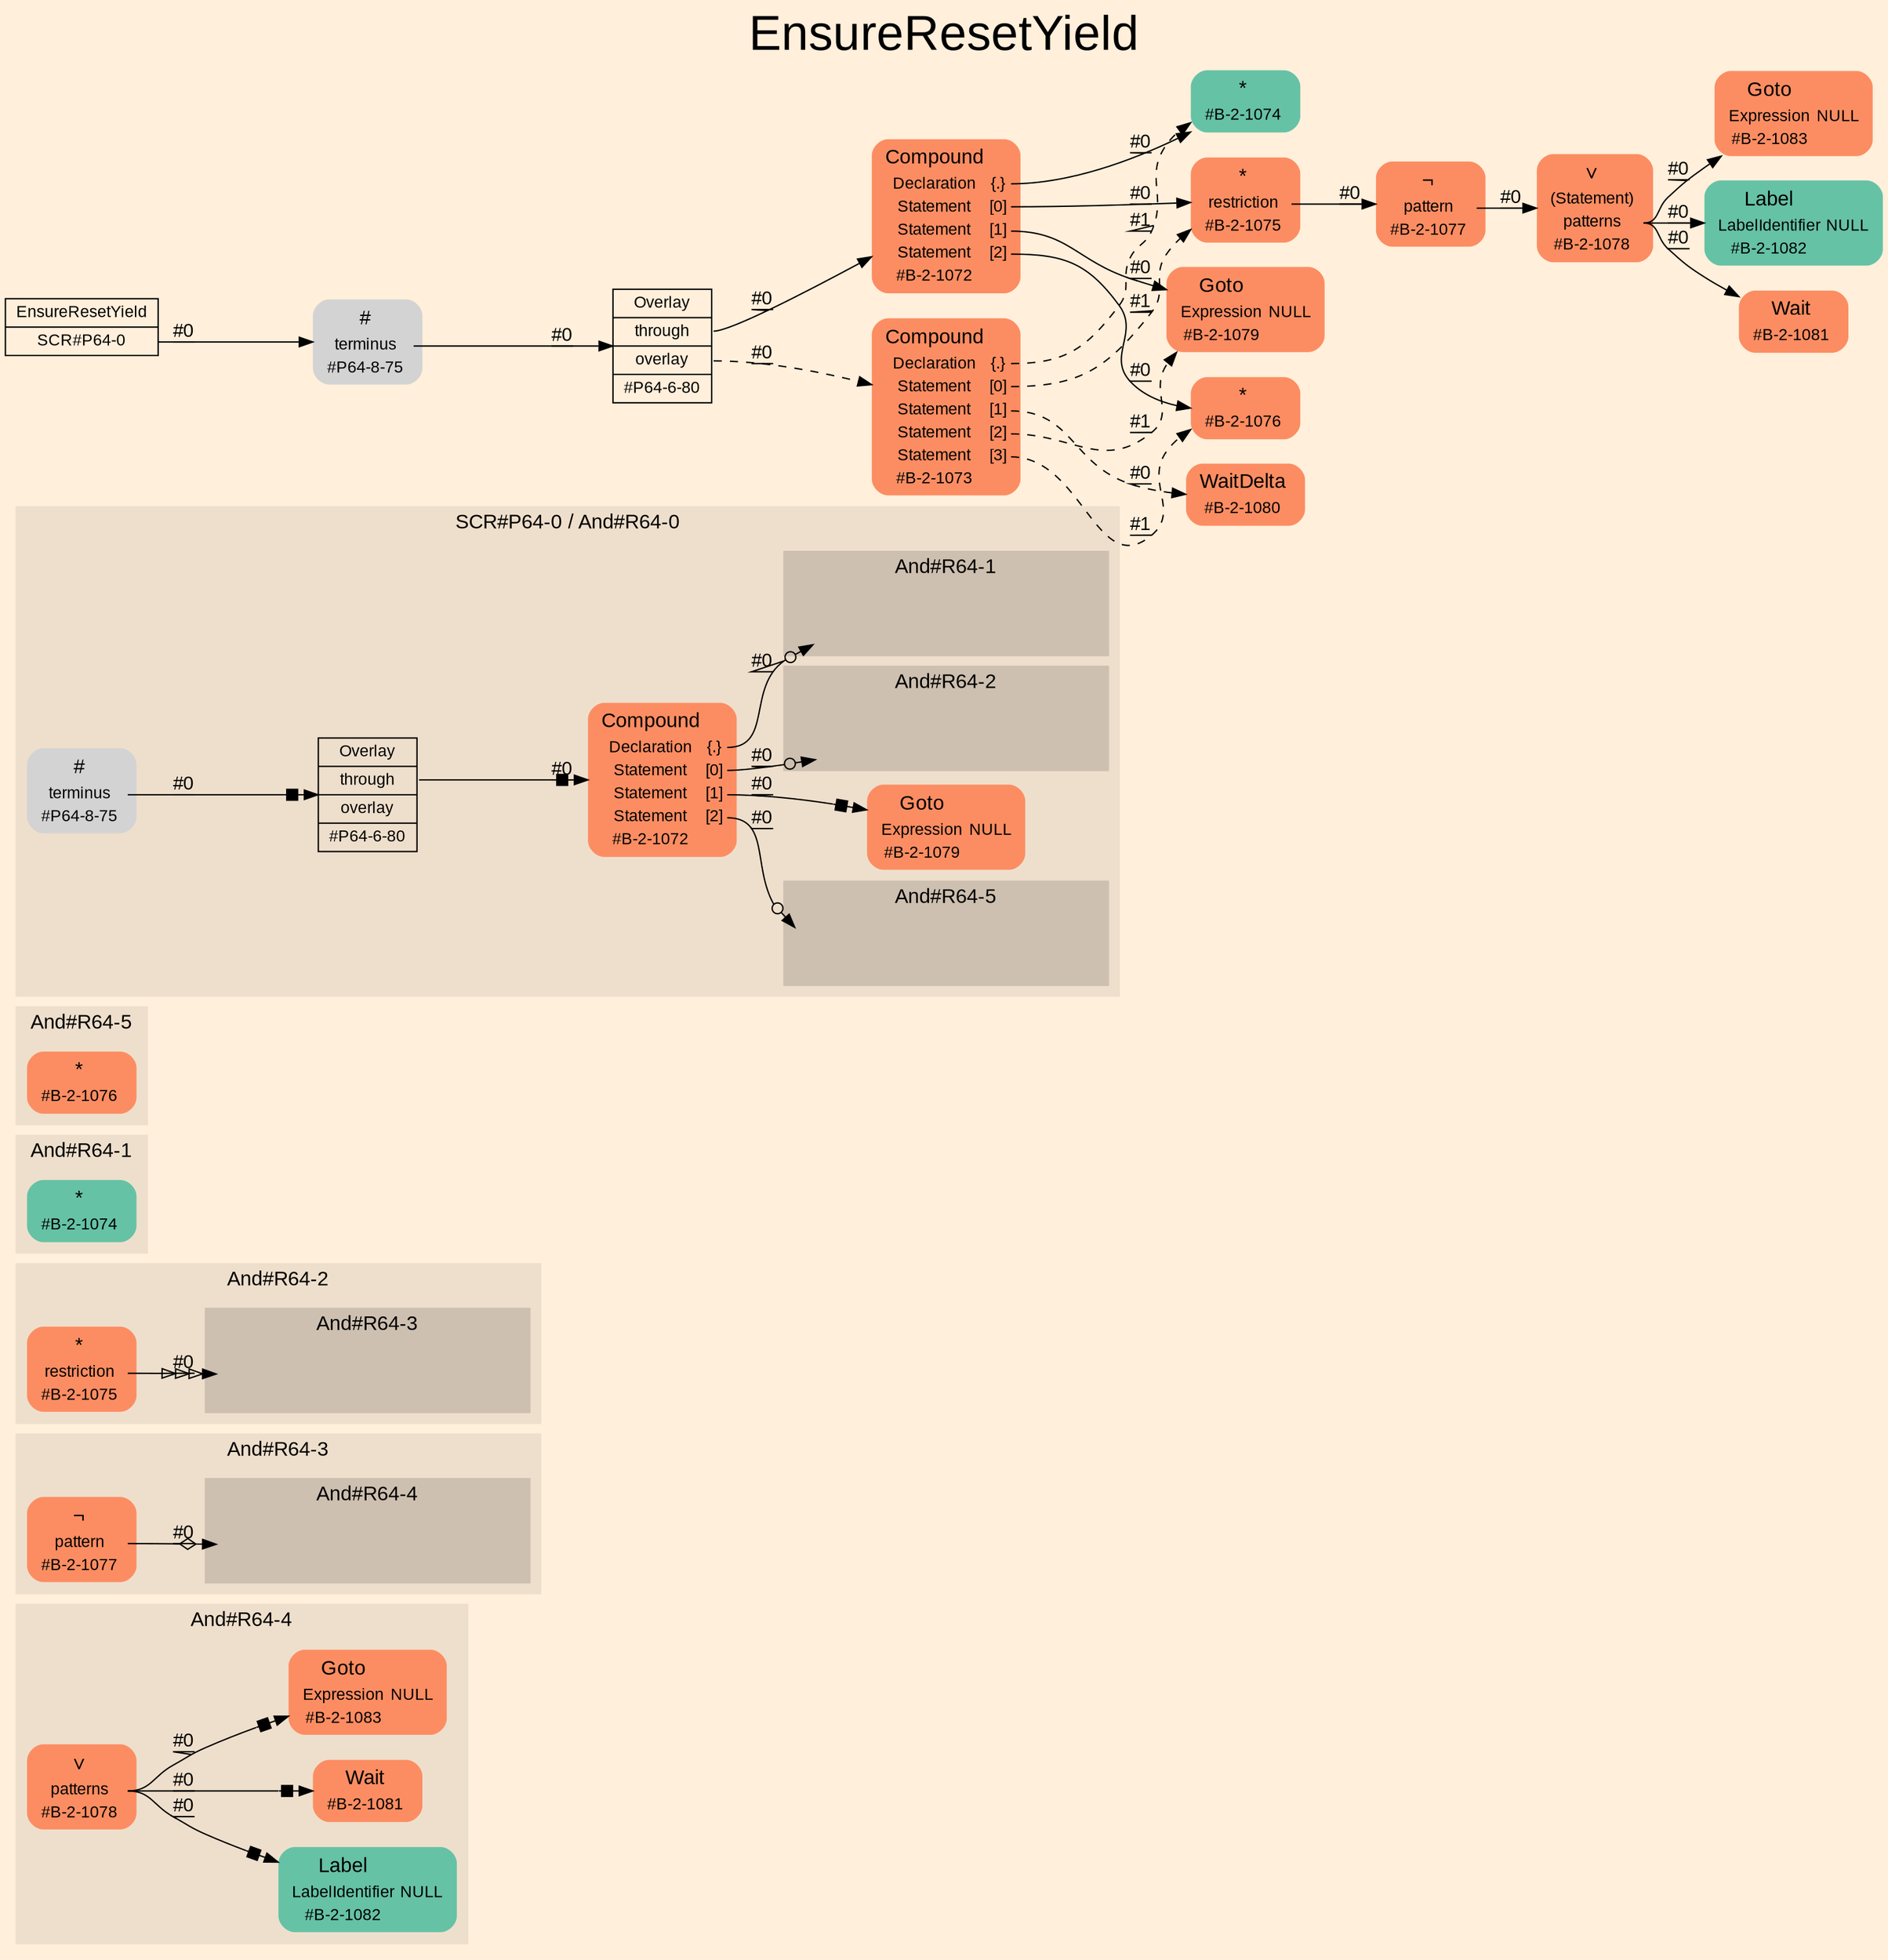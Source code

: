 digraph "EnsureResetYield" {
label = "EnsureResetYield"
labelloc = t
fontsize = "36"
graph [
    rankdir = "LR"
    ranksep = 0.3
    bgcolor = antiquewhite1
    color = black
    fontcolor = black
    fontname = "Arial"
];
node [
    fontname = "Arial"
];
edge [
    fontname = "Arial"
];

// -------------------- figure And#R64-4 --------------------
// -------- region And#R64-4 ----------
subgraph "clusterAnd#R64-4" {
    label = "And#R64-4"
    style = "filled"
    color = antiquewhite2
    fontsize = "15"
    "And#R64-4/#B-2-1081" [
        // -------- block And#R64-4/#B-2-1081 ----------
        shape = "plaintext"
        fillcolor = "/set28/2"
        label = <<TABLE BORDER="0" CELLBORDER="0" CELLSPACING="0">
         <TR><TD><FONT POINT-SIZE="15.0">Wait</FONT></TD><TD></TD></TR>
         <TR><TD>#B-2-1081</TD><TD PORT="port0"></TD></TR>
        </TABLE>>
        style = "rounded,filled"
        fontsize = "12"
    ];
    
    "And#R64-4/#B-2-1078" [
        // -------- block And#R64-4/#B-2-1078 ----------
        shape = "plaintext"
        fillcolor = "/set28/2"
        label = <<TABLE BORDER="0" CELLBORDER="0" CELLSPACING="0">
         <TR><TD><FONT POINT-SIZE="15.0">∨</FONT></TD><TD></TD></TR>
         <TR><TD>patterns</TD><TD PORT="port0"></TD></TR>
         <TR><TD>#B-2-1078</TD><TD PORT="port1"></TD></TR>
        </TABLE>>
        style = "rounded,filled"
        fontsize = "12"
    ];
    
    "And#R64-4/#B-2-1083" [
        // -------- block And#R64-4/#B-2-1083 ----------
        shape = "plaintext"
        fillcolor = "/set28/2"
        label = <<TABLE BORDER="0" CELLBORDER="0" CELLSPACING="0">
         <TR><TD><FONT POINT-SIZE="15.0">Goto</FONT></TD><TD></TD></TR>
         <TR><TD>Expression</TD><TD PORT="port0">NULL</TD></TR>
         <TR><TD>#B-2-1083</TD><TD PORT="port1"></TD></TR>
        </TABLE>>
        style = "rounded,filled"
        fontsize = "12"
    ];
    
    "And#R64-4/#B-2-1082" [
        // -------- block And#R64-4/#B-2-1082 ----------
        shape = "plaintext"
        fillcolor = "/set28/1"
        label = <<TABLE BORDER="0" CELLBORDER="0" CELLSPACING="0">
         <TR><TD><FONT POINT-SIZE="15.0">Label</FONT></TD><TD></TD></TR>
         <TR><TD>LabelIdentifier</TD><TD PORT="port0">NULL</TD></TR>
         <TR><TD>#B-2-1082</TD><TD PORT="port1"></TD></TR>
        </TABLE>>
        style = "rounded,filled"
        fontsize = "12"
    ];
    
}

"And#R64-4/#B-2-1078":port0 -> "And#R64-4/#B-2-1083" [
    arrowhead="normalnonebox"
    label = "#0"
    decorate = true
    color = black
    fontcolor = black
];

"And#R64-4/#B-2-1078":port0 -> "And#R64-4/#B-2-1082" [
    arrowhead="normalnonebox"
    label = "#0"
    decorate = true
    color = black
    fontcolor = black
];

"And#R64-4/#B-2-1078":port0 -> "And#R64-4/#B-2-1081" [
    arrowhead="normalnonebox"
    label = "#0"
    decorate = true
    color = black
    fontcolor = black
];


// -------------------- figure And#R64-3 --------------------
// -------- region And#R64-3 ----------
subgraph "clusterAnd#R64-3" {
    label = "And#R64-3"
    style = "filled"
    color = antiquewhite2
    fontsize = "15"
    "And#R64-3/#B-2-1077" [
        // -------- block And#R64-3/#B-2-1077 ----------
        shape = "plaintext"
        fillcolor = "/set28/2"
        label = <<TABLE BORDER="0" CELLBORDER="0" CELLSPACING="0">
         <TR><TD><FONT POINT-SIZE="15.0">¬</FONT></TD><TD></TD></TR>
         <TR><TD>pattern</TD><TD PORT="port0"></TD></TR>
         <TR><TD>#B-2-1077</TD><TD PORT="port1"></TD></TR>
        </TABLE>>
        style = "rounded,filled"
        fontsize = "12"
    ];
    
    // -------- region And#R64-3/And#R64-4 ----------
    subgraph "clusterAnd#R64-3/And#R64-4" {
        label = "And#R64-4"
        style = "filled"
        color = antiquewhite3
        fontsize = "15"
        "And#R64-3/And#R64-4/#B-2-1078" [
            // -------- block And#R64-3/And#R64-4/#B-2-1078 ----------
            shape = none
            fillcolor = "/set28/2"
            style = "invisible"
        ];
        
    }
    
}

"And#R64-3/#B-2-1077":port0 -> "And#R64-3/And#R64-4/#B-2-1078" [
    arrowhead="normalnoneodiamond"
    label = "#0"
    decorate = true
    color = black
    fontcolor = black
];


// -------------------- figure And#R64-2 --------------------
// -------- region And#R64-2 ----------
subgraph "clusterAnd#R64-2" {
    label = "And#R64-2"
    style = "filled"
    color = antiquewhite2
    fontsize = "15"
    "And#R64-2/#B-2-1075" [
        // -------- block And#R64-2/#B-2-1075 ----------
        shape = "plaintext"
        fillcolor = "/set28/2"
        label = <<TABLE BORDER="0" CELLBORDER="0" CELLSPACING="0">
         <TR><TD><FONT POINT-SIZE="15.0">*</FONT></TD><TD></TD></TR>
         <TR><TD>restriction</TD><TD PORT="port0"></TD></TR>
         <TR><TD>#B-2-1075</TD><TD PORT="port1"></TD></TR>
        </TABLE>>
        style = "rounded,filled"
        fontsize = "12"
    ];
    
    // -------- region And#R64-2/And#R64-3 ----------
    subgraph "clusterAnd#R64-2/And#R64-3" {
        label = "And#R64-3"
        style = "filled"
        color = antiquewhite3
        fontsize = "15"
        "And#R64-2/And#R64-3/#B-2-1077" [
            // -------- block And#R64-2/And#R64-3/#B-2-1077 ----------
            shape = none
            fillcolor = "/set28/2"
            style = "invisible"
        ];
        
    }
    
}

"And#R64-2/#B-2-1075":port0 -> "And#R64-2/And#R64-3/#B-2-1077" [
    arrowhead="normalonormalonormalonormal"
    label = "#0"
    decorate = true
    color = black
    fontcolor = black
];


// -------------------- figure And#R64-1 --------------------
// -------- region And#R64-1 ----------
subgraph "clusterAnd#R64-1" {
    label = "And#R64-1"
    style = "filled"
    color = antiquewhite2
    fontsize = "15"
    "And#R64-1/#B-2-1074" [
        // -------- block And#R64-1/#B-2-1074 ----------
        shape = "plaintext"
        fillcolor = "/set28/1"
        label = <<TABLE BORDER="0" CELLBORDER="0" CELLSPACING="0">
         <TR><TD><FONT POINT-SIZE="15.0">*</FONT></TD><TD></TD></TR>
         <TR><TD>#B-2-1074</TD><TD PORT="port0"></TD></TR>
        </TABLE>>
        style = "rounded,filled"
        fontsize = "12"
    ];
    
}


// -------------------- figure And#R64-5 --------------------
// -------- region And#R64-5 ----------
subgraph "clusterAnd#R64-5" {
    label = "And#R64-5"
    style = "filled"
    color = antiquewhite2
    fontsize = "15"
    "And#R64-5/#B-2-1076" [
        // -------- block And#R64-5/#B-2-1076 ----------
        shape = "plaintext"
        fillcolor = "/set28/2"
        label = <<TABLE BORDER="0" CELLBORDER="0" CELLSPACING="0">
         <TR><TD><FONT POINT-SIZE="15.0">*</FONT></TD><TD></TD></TR>
         <TR><TD>#B-2-1076</TD><TD PORT="port0"></TD></TR>
        </TABLE>>
        style = "rounded,filled"
        fontsize = "12"
    ];
    
}


// -------------------- figure And#R64-0 --------------------
// -------- region And#R64-0 ----------
subgraph "clusterAnd#R64-0" {
    label = "SCR#P64-0 / And#R64-0"
    style = "filled"
    color = antiquewhite2
    fontsize = "15"
    "And#R64-0/#B-2-1072" [
        // -------- block And#R64-0/#B-2-1072 ----------
        shape = "plaintext"
        fillcolor = "/set28/2"
        label = <<TABLE BORDER="0" CELLBORDER="0" CELLSPACING="0">
         <TR><TD><FONT POINT-SIZE="15.0">Compound</FONT></TD><TD></TD></TR>
         <TR><TD>Declaration</TD><TD PORT="port0">{.}</TD></TR>
         <TR><TD>Statement</TD><TD PORT="port1">[0]</TD></TR>
         <TR><TD>Statement</TD><TD PORT="port2">[1]</TD></TR>
         <TR><TD>Statement</TD><TD PORT="port3">[2]</TD></TR>
         <TR><TD>#B-2-1072</TD><TD PORT="port4"></TD></TR>
        </TABLE>>
        style = "rounded,filled"
        fontsize = "12"
    ];
    
    "And#R64-0/#B-2-1079" [
        // -------- block And#R64-0/#B-2-1079 ----------
        shape = "plaintext"
        fillcolor = "/set28/2"
        label = <<TABLE BORDER="0" CELLBORDER="0" CELLSPACING="0">
         <TR><TD><FONT POINT-SIZE="15.0">Goto</FONT></TD><TD></TD></TR>
         <TR><TD>Expression</TD><TD PORT="port0">NULL</TD></TR>
         <TR><TD>#B-2-1079</TD><TD PORT="port1"></TD></TR>
        </TABLE>>
        style = "rounded,filled"
        fontsize = "12"
    ];
    
    "And#R64-0/#P64-6-80" [
        // -------- block And#R64-0/#P64-6-80 ----------
        shape = "record"
        fillcolor = antiquewhite2
        label = "<fixed> Overlay | <port0> through | <port1> overlay | <port2> #P64-6-80"
        style = "filled"
        fontsize = "12"
        color = black
        fontcolor = black
    ];
    
    "And#R64-0/#P64-8-75" [
        // -------- block And#R64-0/#P64-8-75 ----------
        shape = "plaintext"
        label = <<TABLE BORDER="0" CELLBORDER="0" CELLSPACING="0">
         <TR><TD><FONT POINT-SIZE="15.0">#</FONT></TD><TD></TD></TR>
         <TR><TD>terminus</TD><TD PORT="port0"></TD></TR>
         <TR><TD>#P64-8-75</TD><TD PORT="port1"></TD></TR>
        </TABLE>>
        style = "rounded,filled"
        fontsize = "12"
    ];
    
    // -------- region And#R64-0/And#R64-1 ----------
    subgraph "clusterAnd#R64-0/And#R64-1" {
        label = "And#R64-1"
        style = "filled"
        color = antiquewhite3
        fontsize = "15"
        "And#R64-0/And#R64-1/#B-2-1074" [
            // -------- block And#R64-0/And#R64-1/#B-2-1074 ----------
            shape = none
            fillcolor = "/set28/1"
            style = "invisible"
        ];
        
    }
    
    // -------- region And#R64-0/And#R64-2 ----------
    subgraph "clusterAnd#R64-0/And#R64-2" {
        label = "And#R64-2"
        style = "filled"
        color = antiquewhite3
        fontsize = "15"
        "And#R64-0/And#R64-2/#B-2-1075" [
            // -------- block And#R64-0/And#R64-2/#B-2-1075 ----------
            shape = none
            fillcolor = "/set28/2"
            style = "invisible"
        ];
        
    }
    
    // -------- region And#R64-0/And#R64-5 ----------
    subgraph "clusterAnd#R64-0/And#R64-5" {
        label = "And#R64-5"
        style = "filled"
        color = antiquewhite3
        fontsize = "15"
        "And#R64-0/And#R64-5/#B-2-1076" [
            // -------- block And#R64-0/And#R64-5/#B-2-1076 ----------
            shape = none
            fillcolor = "/set28/2"
            style = "invisible"
        ];
        
    }
    
}

"And#R64-0/#B-2-1072":port0 -> "And#R64-0/And#R64-1/#B-2-1074" [
    arrowhead="normalnoneodot"
    label = "#0"
    decorate = true
    color = black
    fontcolor = black
];

"And#R64-0/#B-2-1072":port1 -> "And#R64-0/And#R64-2/#B-2-1075" [
    arrowhead="normalnoneodot"
    label = "#0"
    decorate = true
    color = black
    fontcolor = black
];

"And#R64-0/#B-2-1072":port2 -> "And#R64-0/#B-2-1079" [
    arrowhead="normalnonebox"
    label = "#0"
    decorate = true
    color = black
    fontcolor = black
];

"And#R64-0/#B-2-1072":port3 -> "And#R64-0/And#R64-5/#B-2-1076" [
    arrowhead="normalnoneodot"
    label = "#0"
    decorate = true
    color = black
    fontcolor = black
];

"And#R64-0/#P64-6-80":port0 -> "And#R64-0/#B-2-1072" [
    arrowhead="normalnonebox"
    label = "#0"
    decorate = true
    color = black
    fontcolor = black
];

"And#R64-0/#P64-8-75":port0 -> "And#R64-0/#P64-6-80" [
    arrowhead="normalnonebox"
    label = "#0"
    decorate = true
    color = black
    fontcolor = black
];


// -------------------- transformation figure --------------------
"CR#P64-0" [
    // -------- block CR#P64-0 ----------
    shape = "record"
    fillcolor = antiquewhite1
    label = "<fixed> EnsureResetYield | <port0> SCR#P64-0"
    style = "filled"
    fontsize = "12"
    color = black
    fontcolor = black
];

"#P64-8-75" [
    // -------- block #P64-8-75 ----------
    shape = "plaintext"
    label = <<TABLE BORDER="0" CELLBORDER="0" CELLSPACING="0">
     <TR><TD><FONT POINT-SIZE="15.0">#</FONT></TD><TD></TD></TR>
     <TR><TD>terminus</TD><TD PORT="port0"></TD></TR>
     <TR><TD>#P64-8-75</TD><TD PORT="port1"></TD></TR>
    </TABLE>>
    style = "rounded,filled"
    fontsize = "12"
];

"#P64-6-80" [
    // -------- block #P64-6-80 ----------
    shape = "record"
    fillcolor = antiquewhite1
    label = "<fixed> Overlay | <port0> through | <port1> overlay | <port2> #P64-6-80"
    style = "filled"
    fontsize = "12"
    color = black
    fontcolor = black
];

"#B-2-1072" [
    // -------- block #B-2-1072 ----------
    shape = "plaintext"
    fillcolor = "/set28/2"
    label = <<TABLE BORDER="0" CELLBORDER="0" CELLSPACING="0">
     <TR><TD><FONT POINT-SIZE="15.0">Compound</FONT></TD><TD></TD></TR>
     <TR><TD>Declaration</TD><TD PORT="port0">{.}</TD></TR>
     <TR><TD>Statement</TD><TD PORT="port1">[0]</TD></TR>
     <TR><TD>Statement</TD><TD PORT="port2">[1]</TD></TR>
     <TR><TD>Statement</TD><TD PORT="port3">[2]</TD></TR>
     <TR><TD>#B-2-1072</TD><TD PORT="port4"></TD></TR>
    </TABLE>>
    style = "rounded,filled"
    fontsize = "12"
];

"#B-2-1074" [
    // -------- block #B-2-1074 ----------
    shape = "plaintext"
    fillcolor = "/set28/1"
    label = <<TABLE BORDER="0" CELLBORDER="0" CELLSPACING="0">
     <TR><TD><FONT POINT-SIZE="15.0">*</FONT></TD><TD></TD></TR>
     <TR><TD>#B-2-1074</TD><TD PORT="port0"></TD></TR>
    </TABLE>>
    style = "rounded,filled"
    fontsize = "12"
];

"#B-2-1075" [
    // -------- block #B-2-1075 ----------
    shape = "plaintext"
    fillcolor = "/set28/2"
    label = <<TABLE BORDER="0" CELLBORDER="0" CELLSPACING="0">
     <TR><TD><FONT POINT-SIZE="15.0">*</FONT></TD><TD></TD></TR>
     <TR><TD>restriction</TD><TD PORT="port0"></TD></TR>
     <TR><TD>#B-2-1075</TD><TD PORT="port1"></TD></TR>
    </TABLE>>
    style = "rounded,filled"
    fontsize = "12"
];

"#B-2-1077" [
    // -------- block #B-2-1077 ----------
    shape = "plaintext"
    fillcolor = "/set28/2"
    label = <<TABLE BORDER="0" CELLBORDER="0" CELLSPACING="0">
     <TR><TD><FONT POINT-SIZE="15.0">¬</FONT></TD><TD></TD></TR>
     <TR><TD>pattern</TD><TD PORT="port0"></TD></TR>
     <TR><TD>#B-2-1077</TD><TD PORT="port1"></TD></TR>
    </TABLE>>
    style = "rounded,filled"
    fontsize = "12"
];

"#B-2-1078" [
    // -------- block #B-2-1078 ----------
    shape = "plaintext"
    fillcolor = "/set28/2"
    label = <<TABLE BORDER="0" CELLBORDER="0" CELLSPACING="0">
     <TR><TD><FONT POINT-SIZE="15.0">∨</FONT></TD><TD></TD></TR>
     <TR><TD>(Statement)</TD><TD PORT="port0"></TD></TR>
     <TR><TD>patterns</TD><TD PORT="port1"></TD></TR>
     <TR><TD>#B-2-1078</TD><TD PORT="port2"></TD></TR>
    </TABLE>>
    style = "rounded,filled"
    fontsize = "12"
];

"#B-2-1083" [
    // -------- block #B-2-1083 ----------
    shape = "plaintext"
    fillcolor = "/set28/2"
    label = <<TABLE BORDER="0" CELLBORDER="0" CELLSPACING="0">
     <TR><TD><FONT POINT-SIZE="15.0">Goto</FONT></TD><TD></TD></TR>
     <TR><TD>Expression</TD><TD PORT="port0">NULL</TD></TR>
     <TR><TD>#B-2-1083</TD><TD PORT="port1"></TD></TR>
    </TABLE>>
    style = "rounded,filled"
    fontsize = "12"
];

"#B-2-1082" [
    // -------- block #B-2-1082 ----------
    shape = "plaintext"
    fillcolor = "/set28/1"
    label = <<TABLE BORDER="0" CELLBORDER="0" CELLSPACING="0">
     <TR><TD><FONT POINT-SIZE="15.0">Label</FONT></TD><TD></TD></TR>
     <TR><TD>LabelIdentifier</TD><TD PORT="port0">NULL</TD></TR>
     <TR><TD>#B-2-1082</TD><TD PORT="port1"></TD></TR>
    </TABLE>>
    style = "rounded,filled"
    fontsize = "12"
];

"#B-2-1081" [
    // -------- block #B-2-1081 ----------
    shape = "plaintext"
    fillcolor = "/set28/2"
    label = <<TABLE BORDER="0" CELLBORDER="0" CELLSPACING="0">
     <TR><TD><FONT POINT-SIZE="15.0">Wait</FONT></TD><TD></TD></TR>
     <TR><TD>#B-2-1081</TD><TD PORT="port0"></TD></TR>
    </TABLE>>
    style = "rounded,filled"
    fontsize = "12"
];

"#B-2-1079" [
    // -------- block #B-2-1079 ----------
    shape = "plaintext"
    fillcolor = "/set28/2"
    label = <<TABLE BORDER="0" CELLBORDER="0" CELLSPACING="0">
     <TR><TD><FONT POINT-SIZE="15.0">Goto</FONT></TD><TD></TD></TR>
     <TR><TD>Expression</TD><TD PORT="port0">NULL</TD></TR>
     <TR><TD>#B-2-1079</TD><TD PORT="port1"></TD></TR>
    </TABLE>>
    style = "rounded,filled"
    fontsize = "12"
];

"#B-2-1076" [
    // -------- block #B-2-1076 ----------
    shape = "plaintext"
    fillcolor = "/set28/2"
    label = <<TABLE BORDER="0" CELLBORDER="0" CELLSPACING="0">
     <TR><TD><FONT POINT-SIZE="15.0">*</FONT></TD><TD></TD></TR>
     <TR><TD>#B-2-1076</TD><TD PORT="port0"></TD></TR>
    </TABLE>>
    style = "rounded,filled"
    fontsize = "12"
];

"#B-2-1073" [
    // -------- block #B-2-1073 ----------
    shape = "plaintext"
    fillcolor = "/set28/2"
    label = <<TABLE BORDER="0" CELLBORDER="0" CELLSPACING="0">
     <TR><TD><FONT POINT-SIZE="15.0">Compound</FONT></TD><TD></TD></TR>
     <TR><TD>Declaration</TD><TD PORT="port0">{.}</TD></TR>
     <TR><TD>Statement</TD><TD PORT="port1">[0]</TD></TR>
     <TR><TD>Statement</TD><TD PORT="port2">[1]</TD></TR>
     <TR><TD>Statement</TD><TD PORT="port3">[2]</TD></TR>
     <TR><TD>Statement</TD><TD PORT="port4">[3]</TD></TR>
     <TR><TD>#B-2-1073</TD><TD PORT="port5"></TD></TR>
    </TABLE>>
    style = "rounded,filled"
    fontsize = "12"
];

"#B-2-1080" [
    // -------- block #B-2-1080 ----------
    shape = "plaintext"
    fillcolor = "/set28/2"
    label = <<TABLE BORDER="0" CELLBORDER="0" CELLSPACING="0">
     <TR><TD><FONT POINT-SIZE="15.0">WaitDelta</FONT></TD><TD></TD></TR>
     <TR><TD>#B-2-1080</TD><TD PORT="port0"></TD></TR>
    </TABLE>>
    style = "rounded,filled"
    fontsize = "12"
];

"CR#P64-0":port0 -> "#P64-8-75" [
    label = "#0"
    decorate = true
    color = black
    fontcolor = black
];

"#P64-8-75":port0 -> "#P64-6-80" [
    label = "#0"
    decorate = true
    color = black
    fontcolor = black
];

"#P64-6-80":port0 -> "#B-2-1072" [
    label = "#0"
    decorate = true
    color = black
    fontcolor = black
];

"#P64-6-80":port1 -> "#B-2-1073" [
    style="dashed"
    label = "#0"
    decorate = true
    color = black
    fontcolor = black
];

"#B-2-1072":port0 -> "#B-2-1074" [
    label = "#0"
    decorate = true
    color = black
    fontcolor = black
];

"#B-2-1072":port1 -> "#B-2-1075" [
    label = "#0"
    decorate = true
    color = black
    fontcolor = black
];

"#B-2-1072":port2 -> "#B-2-1079" [
    label = "#0"
    decorate = true
    color = black
    fontcolor = black
];

"#B-2-1072":port3 -> "#B-2-1076" [
    label = "#0"
    decorate = true
    color = black
    fontcolor = black
];

"#B-2-1075":port0 -> "#B-2-1077" [
    label = "#0"
    decorate = true
    color = black
    fontcolor = black
];

"#B-2-1077":port0 -> "#B-2-1078" [
    label = "#0"
    decorate = true
    color = black
    fontcolor = black
];

"#B-2-1078":port1 -> "#B-2-1083" [
    label = "#0"
    decorate = true
    color = black
    fontcolor = black
];

"#B-2-1078":port1 -> "#B-2-1082" [
    label = "#0"
    decorate = true
    color = black
    fontcolor = black
];

"#B-2-1078":port1 -> "#B-2-1081" [
    label = "#0"
    decorate = true
    color = black
    fontcolor = black
];

"#B-2-1073":port0 -> "#B-2-1074" [
    style="dashed"
    label = "#1"
    decorate = true
    color = black
    fontcolor = black
];

"#B-2-1073":port1 -> "#B-2-1075" [
    style="dashed"
    label = "#1"
    decorate = true
    color = black
    fontcolor = black
];

"#B-2-1073":port2 -> "#B-2-1080" [
    style="dashed"
    label = "#0"
    decorate = true
    color = black
    fontcolor = black
];

"#B-2-1073":port3 -> "#B-2-1079" [
    style="dashed"
    label = "#1"
    decorate = true
    color = black
    fontcolor = black
];

"#B-2-1073":port4 -> "#B-2-1076" [
    style="dashed"
    label = "#1"
    decorate = true
    color = black
    fontcolor = black
];


}
